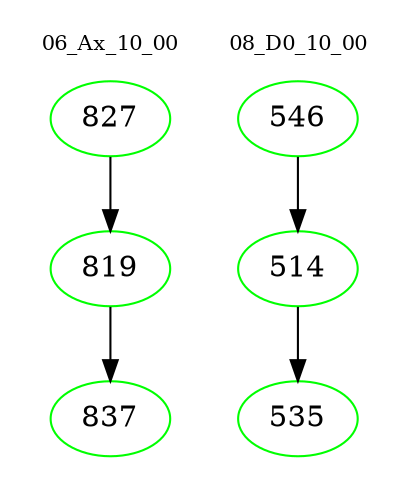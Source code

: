digraph{
subgraph cluster_0 {
color = white
label = "06_Ax_10_00";
fontsize=10;
T0_827 [label="827", color="green"]
T0_827 -> T0_819 [color="black"]
T0_819 [label="819", color="green"]
T0_819 -> T0_837 [color="black"]
T0_837 [label="837", color="green"]
}
subgraph cluster_1 {
color = white
label = "08_D0_10_00";
fontsize=10;
T1_546 [label="546", color="green"]
T1_546 -> T1_514 [color="black"]
T1_514 [label="514", color="green"]
T1_514 -> T1_535 [color="black"]
T1_535 [label="535", color="green"]
}
}
